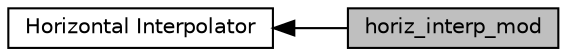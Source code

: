 digraph "horiz_interp_mod"
{
  edge [fontname="Helvetica",fontsize="10",labelfontname="Helvetica",labelfontsize="10"];
  node [fontname="Helvetica",fontsize="10",shape=box];
  rankdir=LR;
  Node2 [label="Horizontal Interpolator",height=0.2,width=0.4,color="black", fillcolor="white", style="filled",URL="$group__horiz__interp.html",tooltip="Modules and associated files in the horiz_interp directory."];
  Node1 [label="horiz_interp_mod",height=0.2,width=0.4,color="black", fillcolor="grey75", style="filled", fontcolor="black",tooltip="Performs spatial interpolation between grids."];
  Node2->Node1 [shape=plaintext, dir="back", style="solid"];
}
